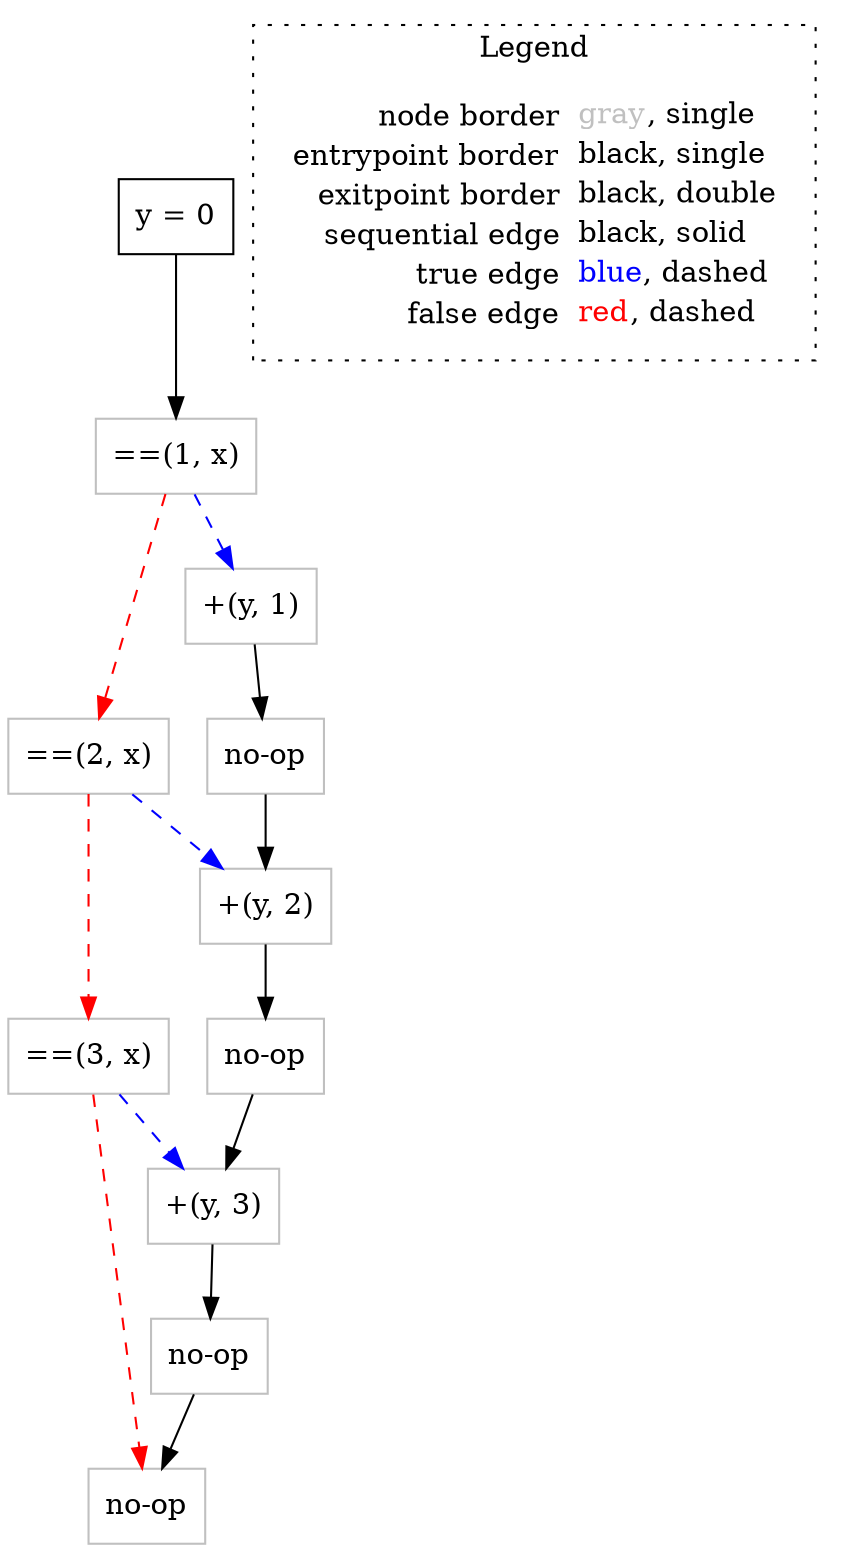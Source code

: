 digraph {
	"node0" [shape="rect",color="black",label=<y = 0>];
	"node1" [shape="rect",color="gray",label=<==(2, x)>];
	"node2" [shape="rect",color="gray",label=<no-op>];
	"node3" [shape="rect",color="gray",label=<no-op>];
	"node4" [shape="rect",color="gray",label=<no-op>];
	"node5" [shape="rect",color="gray",label=<no-op>];
	"node6" [shape="rect",color="gray",label=<+(y, 3)>];
	"node7" [shape="rect",color="gray",label=<+(y, 1)>];
	"node8" [shape="rect",color="gray",label=<==(3, x)>];
	"node9" [shape="rect",color="gray",label=<+(y, 2)>];
	"node10" [shape="rect",color="gray",label=<==(1, x)>];
	"node1" -> "node8" [color="red",style="dashed"];
	"node1" -> "node9" [color="blue",style="dashed"];
	"node2" -> "node9" [color="black"];
	"node3" -> "node6" [color="black"];
	"node4" -> "node5" [color="black"];
	"node0" -> "node10" [color="black"];
	"node6" -> "node4" [color="black"];
	"node7" -> "node2" [color="black"];
	"node8" -> "node6" [color="blue",style="dashed"];
	"node8" -> "node5" [color="red",style="dashed"];
	"node9" -> "node3" [color="black"];
	"node10" -> "node1" [color="red",style="dashed"];
	"node10" -> "node7" [color="blue",style="dashed"];
subgraph cluster_legend {
	label="Legend";
	style=dotted;
	node [shape=plaintext];
	"legend" [label=<<table border="0" cellpadding="2" cellspacing="0" cellborder="0"><tr><td align="right">node border&nbsp;</td><td align="left"><font color="gray">gray</font>, single</td></tr><tr><td align="right">entrypoint border&nbsp;</td><td align="left"><font color="black">black</font>, single</td></tr><tr><td align="right">exitpoint border&nbsp;</td><td align="left"><font color="black">black</font>, double</td></tr><tr><td align="right">sequential edge&nbsp;</td><td align="left"><font color="black">black</font>, solid</td></tr><tr><td align="right">true edge&nbsp;</td><td align="left"><font color="blue">blue</font>, dashed</td></tr><tr><td align="right">false edge&nbsp;</td><td align="left"><font color="red">red</font>, dashed</td></tr></table>>];
}

}
